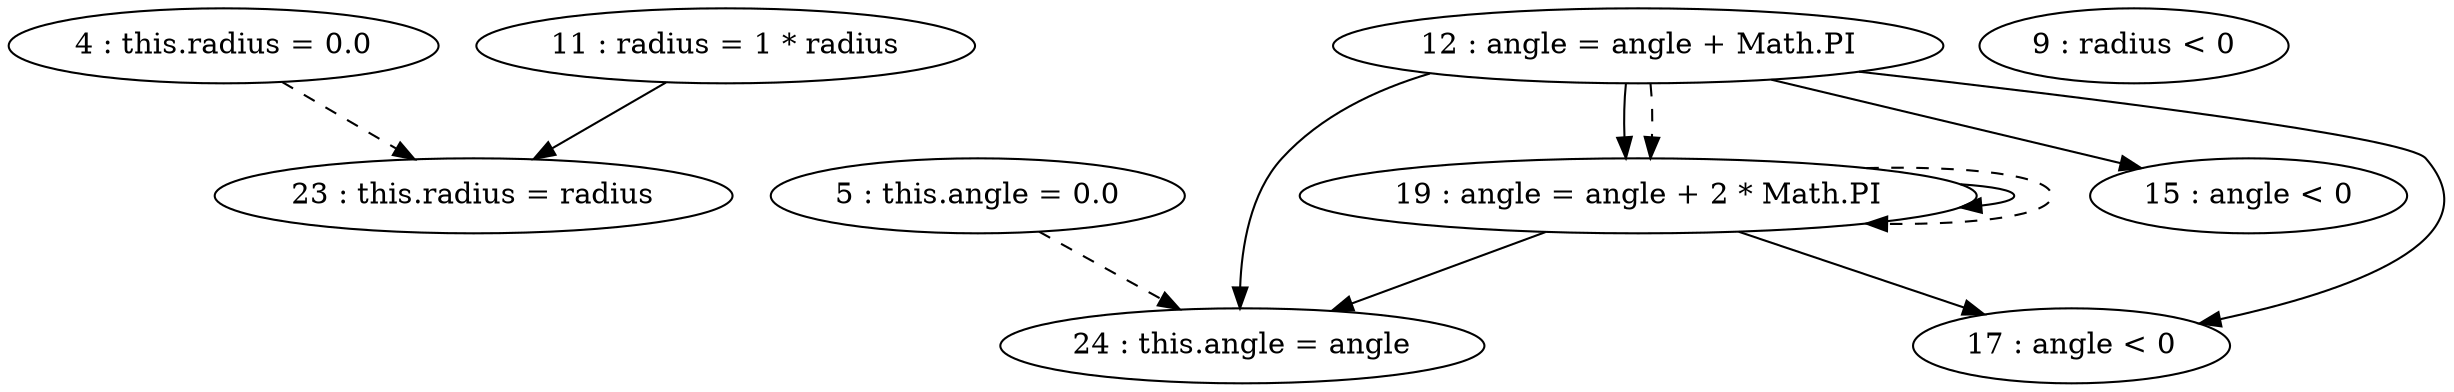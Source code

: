 digraph G {
"4 : this.radius = 0.0"
"4 : this.radius = 0.0" -> "23 : this.radius = radius" [style=dashed]
"5 : this.angle = 0.0"
"5 : this.angle = 0.0" -> "24 : this.angle = angle" [style=dashed]
"9 : radius < 0"
"11 : radius = 1 * radius"
"11 : radius = 1 * radius" -> "23 : this.radius = radius"
"12 : angle = angle + Math.PI"
"12 : angle = angle + Math.PI" -> "19 : angle = angle + 2 * Math.PI"
"12 : angle = angle + Math.PI" -> "15 : angle < 0"
"12 : angle = angle + Math.PI" -> "24 : this.angle = angle"
"12 : angle = angle + Math.PI" -> "17 : angle < 0"
"12 : angle = angle + Math.PI" -> "19 : angle = angle + 2 * Math.PI" [style=dashed]
"15 : angle < 0"
"17 : angle < 0"
"19 : angle = angle + 2 * Math.PI"
"19 : angle = angle + 2 * Math.PI" -> "19 : angle = angle + 2 * Math.PI"
"19 : angle = angle + 2 * Math.PI" -> "24 : this.angle = angle"
"19 : angle = angle + 2 * Math.PI" -> "17 : angle < 0"
"19 : angle = angle + 2 * Math.PI" -> "19 : angle = angle + 2 * Math.PI" [style=dashed]
"17 : angle < 0"
"23 : this.radius = radius"
"24 : this.angle = angle"
}